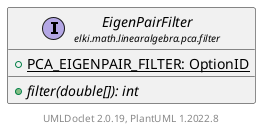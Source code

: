@startuml
    remove .*\.(Instance|Par|Parameterizer|Factory)$
    set namespaceSeparator none
    hide empty fields
    hide empty methods

    interface "<size:14>EigenPairFilter\n<size:10>elki.math.linearalgebra.pca.filter" as elki.math.linearalgebra.pca.filter.EigenPairFilter [[EigenPairFilter.html]] {
        {static} +PCA_EIGENPAIR_FILTER: OptionID
        {abstract} +filter(double[]): int
    }

    center footer UMLDoclet 2.0.19, PlantUML 1.2022.8
@enduml
